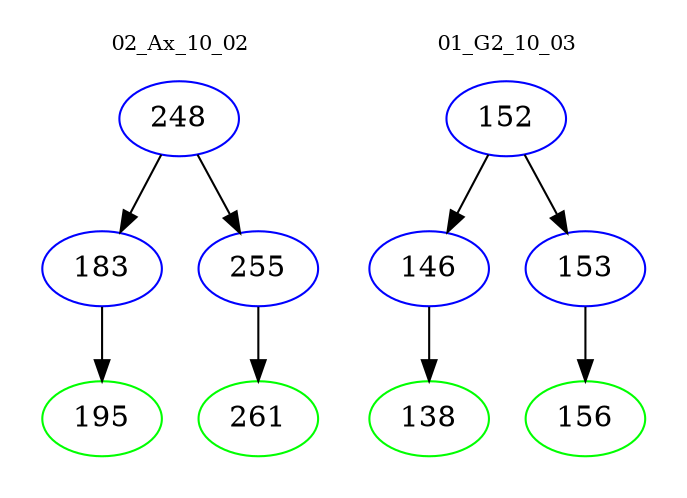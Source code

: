 digraph{
subgraph cluster_0 {
color = white
label = "02_Ax_10_02";
fontsize=10;
T0_248 [label="248", color="blue"]
T0_248 -> T0_183 [color="black"]
T0_183 [label="183", color="blue"]
T0_183 -> T0_195 [color="black"]
T0_195 [label="195", color="green"]
T0_248 -> T0_255 [color="black"]
T0_255 [label="255", color="blue"]
T0_255 -> T0_261 [color="black"]
T0_261 [label="261", color="green"]
}
subgraph cluster_1 {
color = white
label = "01_G2_10_03";
fontsize=10;
T1_152 [label="152", color="blue"]
T1_152 -> T1_146 [color="black"]
T1_146 [label="146", color="blue"]
T1_146 -> T1_138 [color="black"]
T1_138 [label="138", color="green"]
T1_152 -> T1_153 [color="black"]
T1_153 [label="153", color="blue"]
T1_153 -> T1_156 [color="black"]
T1_156 [label="156", color="green"]
}
}
